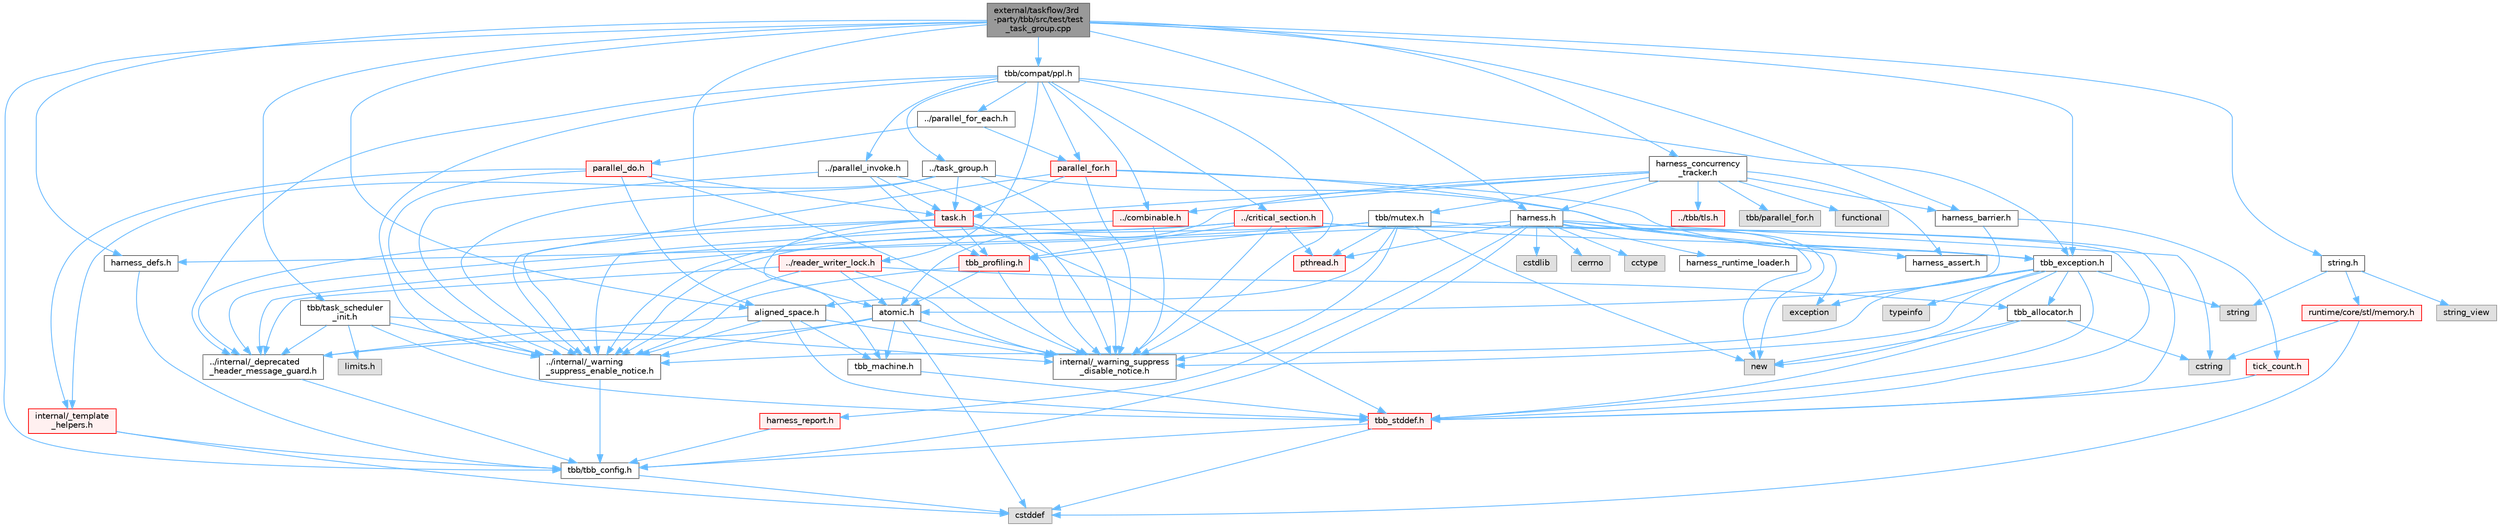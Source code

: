 digraph "external/taskflow/3rd-party/tbb/src/test/test_task_group.cpp"
{
 // LATEX_PDF_SIZE
  bgcolor="transparent";
  edge [fontname=Helvetica,fontsize=10,labelfontname=Helvetica,labelfontsize=10];
  node [fontname=Helvetica,fontsize=10,shape=box,height=0.2,width=0.4];
  Node1 [id="Node000001",label="external/taskflow/3rd\l-party/tbb/src/test/test\l_task_group.cpp",height=0.2,width=0.4,color="gray40", fillcolor="grey60", style="filled", fontcolor="black",tooltip=" "];
  Node1 -> Node2 [id="edge1_Node000001_Node000002",color="steelblue1",style="solid",tooltip=" "];
  Node2 [id="Node000002",label="harness_defs.h",height=0.2,width=0.4,color="grey40", fillcolor="white", style="filled",URL="$harness__defs_8h.html",tooltip=" "];
  Node2 -> Node3 [id="edge2_Node000002_Node000003",color="steelblue1",style="solid",tooltip=" "];
  Node3 [id="Node000003",label="tbb/tbb_config.h",height=0.2,width=0.4,color="grey40", fillcolor="white", style="filled",URL="$tbb__config_8h.html",tooltip=" "];
  Node3 -> Node4 [id="edge3_Node000003_Node000004",color="steelblue1",style="solid",tooltip=" "];
  Node4 [id="Node000004",label="cstddef",height=0.2,width=0.4,color="grey60", fillcolor="#E0E0E0", style="filled",tooltip=" "];
  Node1 -> Node3 [id="edge4_Node000001_Node000003",color="steelblue1",style="solid",tooltip=" "];
  Node1 -> Node5 [id="edge5_Node000001_Node000005",color="steelblue1",style="solid",tooltip=" "];
  Node5 [id="Node000005",label="tbb/compat/ppl.h",height=0.2,width=0.4,color="grey40", fillcolor="white", style="filled",URL="$ppl_8h.html",tooltip=" "];
  Node5 -> Node6 [id="edge6_Node000005_Node000006",color="steelblue1",style="solid",tooltip=" "];
  Node6 [id="Node000006",label="../internal/_deprecated\l_header_message_guard.h",height=0.2,width=0.4,color="grey40", fillcolor="white", style="filled",URL="$__deprecated__header__message__guard_8h.html",tooltip=" "];
  Node6 -> Node3 [id="edge7_Node000006_Node000003",color="steelblue1",style="solid",tooltip=" "];
  Node5 -> Node7 [id="edge8_Node000005_Node000007",color="steelblue1",style="solid",tooltip=" "];
  Node7 [id="Node000007",label="../internal/_warning\l_suppress_enable_notice.h",height=0.2,width=0.4,color="grey40", fillcolor="white", style="filled",URL="$__warning__suppress__enable__notice_8h.html",tooltip=" "];
  Node7 -> Node3 [id="edge9_Node000007_Node000003",color="steelblue1",style="solid",tooltip=" "];
  Node5 -> Node8 [id="edge10_Node000005_Node000008",color="steelblue1",style="solid",tooltip=" "];
  Node8 [id="Node000008",label="../task_group.h",height=0.2,width=0.4,color="grey40", fillcolor="white", style="filled",URL="$task__group_8h.html",tooltip=" "];
  Node8 -> Node7 [id="edge11_Node000008_Node000007",color="steelblue1",style="solid",tooltip=" "];
  Node8 -> Node9 [id="edge12_Node000008_Node000009",color="steelblue1",style="solid",tooltip=" "];
  Node9 [id="Node000009",label="task.h",height=0.2,width=0.4,color="red", fillcolor="#FFF0F0", style="filled",URL="$task_8h.html",tooltip=" "];
  Node9 -> Node6 [id="edge13_Node000009_Node000006",color="steelblue1",style="solid",tooltip=" "];
  Node9 -> Node7 [id="edge14_Node000009_Node000007",color="steelblue1",style="solid",tooltip=" "];
  Node9 -> Node10 [id="edge15_Node000009_Node000010",color="steelblue1",style="solid",tooltip=" "];
  Node10 [id="Node000010",label="tbb_stddef.h",height=0.2,width=0.4,color="red", fillcolor="#FFF0F0", style="filled",URL="$tbb__stddef_8h.html",tooltip=" "];
  Node10 -> Node3 [id="edge16_Node000010_Node000003",color="steelblue1",style="solid",tooltip=" "];
  Node10 -> Node4 [id="edge17_Node000010_Node000004",color="steelblue1",style="solid",tooltip=" "];
  Node9 -> Node12 [id="edge18_Node000009_Node000012",color="steelblue1",style="solid",tooltip=" "];
  Node12 [id="Node000012",label="tbb_machine.h",height=0.2,width=0.4,color="grey40", fillcolor="white", style="filled",URL="$tbb__machine_8h.html",tooltip=" "];
  Node12 -> Node10 [id="edge19_Node000012_Node000010",color="steelblue1",style="solid",tooltip=" "];
  Node9 -> Node13 [id="edge20_Node000009_Node000013",color="steelblue1",style="solid",tooltip=" "];
  Node13 [id="Node000013",label="tbb_profiling.h",height=0.2,width=0.4,color="red", fillcolor="#FFF0F0", style="filled",URL="$tbb__profiling_8h.html",tooltip=" "];
  Node13 -> Node7 [id="edge21_Node000013_Node000007",color="steelblue1",style="solid",tooltip=" "];
  Node13 -> Node15 [id="edge22_Node000013_Node000015",color="steelblue1",style="solid",tooltip=" "];
  Node15 [id="Node000015",label="atomic.h",height=0.2,width=0.4,color="grey40", fillcolor="white", style="filled",URL="$external_2taskflow_23rd-party_2tbb_2include_2tbb_2atomic_8h.html",tooltip=" "];
  Node15 -> Node6 [id="edge23_Node000015_Node000006",color="steelblue1",style="solid",tooltip=" "];
  Node15 -> Node7 [id="edge24_Node000015_Node000007",color="steelblue1",style="solid",tooltip=" "];
  Node15 -> Node4 [id="edge25_Node000015_Node000004",color="steelblue1",style="solid",tooltip=" "];
  Node15 -> Node12 [id="edge26_Node000015_Node000012",color="steelblue1",style="solid",tooltip=" "];
  Node15 -> Node16 [id="edge27_Node000015_Node000016",color="steelblue1",style="solid",tooltip=" "];
  Node16 [id="Node000016",label="internal/_warning_suppress\l_disable_notice.h",height=0.2,width=0.4,color="grey40", fillcolor="white", style="filled",URL="$__warning__suppress__disable__notice_8h.html",tooltip=" "];
  Node13 -> Node16 [id="edge28_Node000013_Node000016",color="steelblue1",style="solid",tooltip=" "];
  Node9 -> Node16 [id="edge29_Node000009_Node000016",color="steelblue1",style="solid",tooltip=" "];
  Node8 -> Node18 [id="edge30_Node000008_Node000018",color="steelblue1",style="solid",tooltip=" "];
  Node18 [id="Node000018",label="tbb_exception.h",height=0.2,width=0.4,color="grey40", fillcolor="white", style="filled",URL="$tbb__exception_8h.html",tooltip=" "];
  Node18 -> Node7 [id="edge31_Node000018_Node000007",color="steelblue1",style="solid",tooltip=" "];
  Node18 -> Node10 [id="edge32_Node000018_Node000010",color="steelblue1",style="solid",tooltip=" "];
  Node18 -> Node19 [id="edge33_Node000018_Node000019",color="steelblue1",style="solid",tooltip=" "];
  Node19 [id="Node000019",label="exception",height=0.2,width=0.4,color="grey60", fillcolor="#E0E0E0", style="filled",tooltip=" "];
  Node18 -> Node20 [id="edge34_Node000018_Node000020",color="steelblue1",style="solid",tooltip=" "];
  Node20 [id="Node000020",label="new",height=0.2,width=0.4,color="grey60", fillcolor="#E0E0E0", style="filled",tooltip=" "];
  Node18 -> Node21 [id="edge35_Node000018_Node000021",color="steelblue1",style="solid",tooltip=" "];
  Node21 [id="Node000021",label="string",height=0.2,width=0.4,color="grey60", fillcolor="#E0E0E0", style="filled",tooltip=" "];
  Node18 -> Node22 [id="edge36_Node000018_Node000022",color="steelblue1",style="solid",tooltip=" "];
  Node22 [id="Node000022",label="tbb_allocator.h",height=0.2,width=0.4,color="grey40", fillcolor="white", style="filled",URL="$tbb__allocator_8h.html",tooltip=" "];
  Node22 -> Node10 [id="edge37_Node000022_Node000010",color="steelblue1",style="solid",tooltip=" "];
  Node22 -> Node20 [id="edge38_Node000022_Node000020",color="steelblue1",style="solid",tooltip=" "];
  Node22 -> Node23 [id="edge39_Node000022_Node000023",color="steelblue1",style="solid",tooltip=" "];
  Node23 [id="Node000023",label="cstring",height=0.2,width=0.4,color="grey60", fillcolor="#E0E0E0", style="filled",tooltip=" "];
  Node18 -> Node24 [id="edge40_Node000018_Node000024",color="steelblue1",style="solid",tooltip=" "];
  Node24 [id="Node000024",label="typeinfo",height=0.2,width=0.4,color="grey60", fillcolor="#E0E0E0", style="filled",tooltip=" "];
  Node18 -> Node16 [id="edge41_Node000018_Node000016",color="steelblue1",style="solid",tooltip=" "];
  Node8 -> Node25 [id="edge42_Node000008_Node000025",color="steelblue1",style="solid",tooltip=" "];
  Node25 [id="Node000025",label="internal/_template\l_helpers.h",height=0.2,width=0.4,color="red", fillcolor="#FFF0F0", style="filled",URL="$__template__helpers_8h.html",tooltip=" "];
  Node25 -> Node4 [id="edge43_Node000025_Node000004",color="steelblue1",style="solid",tooltip=" "];
  Node25 -> Node3 [id="edge44_Node000025_Node000003",color="steelblue1",style="solid",tooltip=" "];
  Node8 -> Node16 [id="edge45_Node000008_Node000016",color="steelblue1",style="solid",tooltip=" "];
  Node5 -> Node27 [id="edge46_Node000005_Node000027",color="steelblue1",style="solid",tooltip=" "];
  Node27 [id="Node000027",label="../parallel_invoke.h",height=0.2,width=0.4,color="grey40", fillcolor="white", style="filled",URL="$parallel__invoke_8h.html",tooltip=" "];
  Node27 -> Node7 [id="edge47_Node000027_Node000007",color="steelblue1",style="solid",tooltip=" "];
  Node27 -> Node9 [id="edge48_Node000027_Node000009",color="steelblue1",style="solid",tooltip=" "];
  Node27 -> Node13 [id="edge49_Node000027_Node000013",color="steelblue1",style="solid",tooltip=" "];
  Node27 -> Node16 [id="edge50_Node000027_Node000016",color="steelblue1",style="solid",tooltip=" "];
  Node5 -> Node28 [id="edge51_Node000005_Node000028",color="steelblue1",style="solid",tooltip=" "];
  Node28 [id="Node000028",label="../parallel_for_each.h",height=0.2,width=0.4,color="grey40", fillcolor="white", style="filled",URL="$parallel__for__each_8h.html",tooltip=" "];
  Node28 -> Node29 [id="edge52_Node000028_Node000029",color="steelblue1",style="solid",tooltip=" "];
  Node29 [id="Node000029",label="parallel_do.h",height=0.2,width=0.4,color="red", fillcolor="#FFF0F0", style="filled",URL="$parallel__do_8h.html",tooltip=" "];
  Node29 -> Node7 [id="edge53_Node000029_Node000007",color="steelblue1",style="solid",tooltip=" "];
  Node29 -> Node25 [id="edge54_Node000029_Node000025",color="steelblue1",style="solid",tooltip=" "];
  Node29 -> Node9 [id="edge55_Node000029_Node000009",color="steelblue1",style="solid",tooltip=" "];
  Node29 -> Node31 [id="edge56_Node000029_Node000031",color="steelblue1",style="solid",tooltip=" "];
  Node31 [id="Node000031",label="aligned_space.h",height=0.2,width=0.4,color="grey40", fillcolor="white", style="filled",URL="$aligned__space_8h.html",tooltip=" "];
  Node31 -> Node6 [id="edge57_Node000031_Node000006",color="steelblue1",style="solid",tooltip=" "];
  Node31 -> Node7 [id="edge58_Node000031_Node000007",color="steelblue1",style="solid",tooltip=" "];
  Node31 -> Node10 [id="edge59_Node000031_Node000010",color="steelblue1",style="solid",tooltip=" "];
  Node31 -> Node12 [id="edge60_Node000031_Node000012",color="steelblue1",style="solid",tooltip=" "];
  Node31 -> Node16 [id="edge61_Node000031_Node000016",color="steelblue1",style="solid",tooltip=" "];
  Node29 -> Node16 [id="edge62_Node000029_Node000016",color="steelblue1",style="solid",tooltip=" "];
  Node28 -> Node33 [id="edge63_Node000028_Node000033",color="steelblue1",style="solid",tooltip=" "];
  Node33 [id="Node000033",label="parallel_for.h",height=0.2,width=0.4,color="red", fillcolor="#FFF0F0", style="filled",URL="$tbb_2parallel__for_8h.html",tooltip=" "];
  Node33 -> Node7 [id="edge64_Node000033_Node000007",color="steelblue1",style="solid",tooltip=" "];
  Node33 -> Node20 [id="edge65_Node000033_Node000020",color="steelblue1",style="solid",tooltip=" "];
  Node33 -> Node9 [id="edge66_Node000033_Node000009",color="steelblue1",style="solid",tooltip=" "];
  Node33 -> Node18 [id="edge67_Node000033_Node000018",color="steelblue1",style="solid",tooltip=" "];
  Node33 -> Node16 [id="edge68_Node000033_Node000016",color="steelblue1",style="solid",tooltip=" "];
  Node5 -> Node33 [id="edge69_Node000005_Node000033",color="steelblue1",style="solid",tooltip=" "];
  Node5 -> Node18 [id="edge70_Node000005_Node000018",color="steelblue1",style="solid",tooltip=" "];
  Node5 -> Node38 [id="edge71_Node000005_Node000038",color="steelblue1",style="solid",tooltip=" "];
  Node38 [id="Node000038",label="../critical_section.h",height=0.2,width=0.4,color="red", fillcolor="#FFF0F0", style="filled",URL="$critical__section_8h.html",tooltip=" "];
  Node38 -> Node6 [id="edge72_Node000038_Node000006",color="steelblue1",style="solid",tooltip=" "];
  Node38 -> Node7 [id="edge73_Node000038_Node000007",color="steelblue1",style="solid",tooltip=" "];
  Node38 -> Node39 [id="edge74_Node000038_Node000039",color="steelblue1",style="solid",tooltip=" "];
  Node39 [id="Node000039",label="pthread.h",height=0.2,width=0.4,color="red", fillcolor="#FFF0F0", style="filled",URL="$pthread_8h.html",tooltip=" "];
  Node38 -> Node10 [id="edge75_Node000038_Node000010",color="steelblue1",style="solid",tooltip=" "];
  Node38 -> Node18 [id="edge76_Node000038_Node000018",color="steelblue1",style="solid",tooltip=" "];
  Node38 -> Node13 [id="edge77_Node000038_Node000013",color="steelblue1",style="solid",tooltip=" "];
  Node38 -> Node16 [id="edge78_Node000038_Node000016",color="steelblue1",style="solid",tooltip=" "];
  Node5 -> Node89 [id="edge79_Node000005_Node000089",color="steelblue1",style="solid",tooltip=" "];
  Node89 [id="Node000089",label="../reader_writer_lock.h",height=0.2,width=0.4,color="red", fillcolor="#FFF0F0", style="filled",URL="$reader__writer__lock_8h.html",tooltip=" "];
  Node89 -> Node6 [id="edge80_Node000089_Node000006",color="steelblue1",style="solid",tooltip=" "];
  Node89 -> Node7 [id="edge81_Node000089_Node000007",color="steelblue1",style="solid",tooltip=" "];
  Node89 -> Node22 [id="edge82_Node000089_Node000022",color="steelblue1",style="solid",tooltip=" "];
  Node89 -> Node15 [id="edge83_Node000089_Node000015",color="steelblue1",style="solid",tooltip=" "];
  Node89 -> Node16 [id="edge84_Node000089_Node000016",color="steelblue1",style="solid",tooltip=" "];
  Node5 -> Node90 [id="edge85_Node000005_Node000090",color="steelblue1",style="solid",tooltip=" "];
  Node90 [id="Node000090",label="../combinable.h",height=0.2,width=0.4,color="red", fillcolor="#FFF0F0", style="filled",URL="$combinable_8h.html",tooltip=" "];
  Node90 -> Node7 [id="edge86_Node000090_Node000007",color="steelblue1",style="solid",tooltip=" "];
  Node90 -> Node16 [id="edge87_Node000090_Node000016",color="steelblue1",style="solid",tooltip=" "];
  Node5 -> Node16 [id="edge88_Node000005_Node000016",color="steelblue1",style="solid",tooltip=" "];
  Node1 -> Node236 [id="edge89_Node000001_Node000236",color="steelblue1",style="solid",tooltip=" "];
  Node236 [id="Node000236",label="tbb/task_scheduler\l_init.h",height=0.2,width=0.4,color="grey40", fillcolor="white", style="filled",URL="$task__scheduler__init_8h.html",tooltip=" "];
  Node236 -> Node6 [id="edge90_Node000236_Node000006",color="steelblue1",style="solid",tooltip=" "];
  Node236 -> Node7 [id="edge91_Node000236_Node000007",color="steelblue1",style="solid",tooltip=" "];
  Node236 -> Node10 [id="edge92_Node000236_Node000010",color="steelblue1",style="solid",tooltip=" "];
  Node236 -> Node115 [id="edge93_Node000236_Node000115",color="steelblue1",style="solid",tooltip=" "];
  Node115 [id="Node000115",label="limits.h",height=0.2,width=0.4,color="grey60", fillcolor="#E0E0E0", style="filled",tooltip=" "];
  Node236 -> Node16 [id="edge94_Node000236_Node000016",color="steelblue1",style="solid",tooltip=" "];
  Node1 -> Node15 [id="edge95_Node000001_Node000015",color="steelblue1",style="solid",tooltip=" "];
  Node1 -> Node31 [id="edge96_Node000001_Node000031",color="steelblue1",style="solid",tooltip=" "];
  Node1 -> Node237 [id="edge97_Node000001_Node000237",color="steelblue1",style="solid",tooltip=" "];
  Node237 [id="Node000237",label="harness.h",height=0.2,width=0.4,color="grey40", fillcolor="white", style="filled",URL="$harness_8h.html",tooltip=" "];
  Node237 -> Node3 [id="edge98_Node000237_Node000003",color="steelblue1",style="solid",tooltip=" "];
  Node237 -> Node2 [id="edge99_Node000237_Node000002",color="steelblue1",style="solid",tooltip=" "];
  Node237 -> Node74 [id="edge100_Node000237_Node000074",color="steelblue1",style="solid",tooltip=" "];
  Node74 [id="Node000074",label="cstdlib",height=0.2,width=0.4,color="grey60", fillcolor="#E0E0E0", style="filled",tooltip=" "];
  Node237 -> Node23 [id="edge101_Node000237_Node000023",color="steelblue1",style="solid",tooltip=" "];
  Node237 -> Node238 [id="edge102_Node000237_Node000238",color="steelblue1",style="solid",tooltip=" "];
  Node238 [id="Node000238",label="cerrno",height=0.2,width=0.4,color="grey60", fillcolor="#E0E0E0", style="filled",tooltip=" "];
  Node237 -> Node239 [id="edge103_Node000237_Node000239",color="steelblue1",style="solid",tooltip=" "];
  Node239 [id="Node000239",label="cctype",height=0.2,width=0.4,color="grey60", fillcolor="#E0E0E0", style="filled",tooltip=" "];
  Node237 -> Node20 [id="edge104_Node000237_Node000020",color="steelblue1",style="solid",tooltip=" "];
  Node237 -> Node39 [id="edge105_Node000237_Node000039",color="steelblue1",style="solid",tooltip=" "];
  Node237 -> Node240 [id="edge106_Node000237_Node000240",color="steelblue1",style="solid",tooltip=" "];
  Node240 [id="Node000240",label="harness_runtime_loader.h",height=0.2,width=0.4,color="grey40", fillcolor="white", style="filled",URL="$harness__runtime__loader_8h.html",tooltip=" "];
  Node237 -> Node241 [id="edge107_Node000237_Node000241",color="steelblue1",style="solid",tooltip=" "];
  Node241 [id="Node000241",label="harness_report.h",height=0.2,width=0.4,color="red", fillcolor="#FFF0F0", style="filled",URL="$harness__report_8h.html",tooltip=" "];
  Node241 -> Node3 [id="edge108_Node000241_Node000003",color="steelblue1",style="solid",tooltip=" "];
  Node237 -> Node19 [id="edge109_Node000237_Node000019",color="steelblue1",style="solid",tooltip=" "];
  Node237 -> Node244 [id="edge110_Node000237_Node000244",color="steelblue1",style="solid",tooltip=" "];
  Node244 [id="Node000244",label="harness_assert.h",height=0.2,width=0.4,color="grey40", fillcolor="white", style="filled",URL="$harness__assert_8h.html",tooltip=" "];
  Node1 -> Node245 [id="edge111_Node000001_Node000245",color="steelblue1",style="solid",tooltip=" "];
  Node245 [id="Node000245",label="harness_concurrency\l_tracker.h",height=0.2,width=0.4,color="grey40", fillcolor="white", style="filled",URL="$harness__concurrency__tracker_8h.html",tooltip=" "];
  Node245 -> Node244 [id="edge112_Node000245_Node000244",color="steelblue1",style="solid",tooltip=" "];
  Node245 -> Node246 [id="edge113_Node000245_Node000246",color="steelblue1",style="solid",tooltip=" "];
  Node246 [id="Node000246",label="harness_barrier.h",height=0.2,width=0.4,color="grey40", fillcolor="white", style="filled",URL="$harness__barrier_8h.html",tooltip=" "];
  Node246 -> Node15 [id="edge114_Node000246_Node000015",color="steelblue1",style="solid",tooltip=" "];
  Node246 -> Node86 [id="edge115_Node000246_Node000086",color="steelblue1",style="solid",tooltip=" "];
  Node86 [id="Node000086",label="tick_count.h",height=0.2,width=0.4,color="red", fillcolor="#FFF0F0", style="filled",URL="$tick__count_8h.html",tooltip=" "];
  Node86 -> Node10 [id="edge116_Node000086_Node000010",color="steelblue1",style="solid",tooltip=" "];
  Node245 -> Node15 [id="edge117_Node000245_Node000015",color="steelblue1",style="solid",tooltip=" "];
  Node245 -> Node247 [id="edge118_Node000245_Node000247",color="steelblue1",style="solid",tooltip=" "];
  Node247 [id="Node000247",label="../tbb/tls.h",height=0.2,width=0.4,color="red", fillcolor="#FFF0F0", style="filled",URL="$tls_8h.html",tooltip=" "];
  Node245 -> Node249 [id="edge119_Node000245_Node000249",color="steelblue1",style="solid",tooltip=" "];
  Node249 [id="Node000249",label="tbb/mutex.h",height=0.2,width=0.4,color="grey40", fillcolor="white", style="filled",URL="$mutex_8h.html",tooltip=" "];
  Node249 -> Node6 [id="edge120_Node000249_Node000006",color="steelblue1",style="solid",tooltip=" "];
  Node249 -> Node7 [id="edge121_Node000249_Node000007",color="steelblue1",style="solid",tooltip=" "];
  Node249 -> Node39 [id="edge122_Node000249_Node000039",color="steelblue1",style="solid",tooltip=" "];
  Node249 -> Node20 [id="edge123_Node000249_Node000020",color="steelblue1",style="solid",tooltip=" "];
  Node249 -> Node31 [id="edge124_Node000249_Node000031",color="steelblue1",style="solid",tooltip=" "];
  Node249 -> Node10 [id="edge125_Node000249_Node000010",color="steelblue1",style="solid",tooltip=" "];
  Node249 -> Node13 [id="edge126_Node000249_Node000013",color="steelblue1",style="solid",tooltip=" "];
  Node249 -> Node16 [id="edge127_Node000249_Node000016",color="steelblue1",style="solid",tooltip=" "];
  Node245 -> Node9 [id="edge128_Node000245_Node000009",color="steelblue1",style="solid",tooltip=" "];
  Node245 -> Node90 [id="edge129_Node000245_Node000090",color="steelblue1",style="solid",tooltip=" "];
  Node245 -> Node250 [id="edge130_Node000245_Node000250",color="steelblue1",style="solid",tooltip=" "];
  Node250 [id="Node000250",label="tbb/parallel_for.h",height=0.2,width=0.4,color="grey60", fillcolor="#E0E0E0", style="filled",tooltip=" "];
  Node245 -> Node251 [id="edge131_Node000245_Node000251",color="steelblue1",style="solid",tooltip=" "];
  Node251 [id="Node000251",label="functional",height=0.2,width=0.4,color="grey60", fillcolor="#E0E0E0", style="filled",tooltip=" "];
  Node245 -> Node237 [id="edge132_Node000245_Node000237",color="steelblue1",style="solid",tooltip=" "];
  Node1 -> Node246 [id="edge133_Node000001_Node000246",color="steelblue1",style="solid",tooltip=" "];
  Node1 -> Node18 [id="edge134_Node000001_Node000018",color="steelblue1",style="solid",tooltip=" "];
  Node1 -> Node97 [id="edge135_Node000001_Node000097",color="steelblue1",style="solid",tooltip=" "];
  Node97 [id="Node000097",label="string.h",height=0.2,width=0.4,color="grey40", fillcolor="white", style="filled",URL="$string_8h.html",tooltip=" "];
  Node97 -> Node21 [id="edge136_Node000097_Node000021",color="steelblue1",style="solid",tooltip=" "];
  Node97 -> Node98 [id="edge137_Node000097_Node000098",color="steelblue1",style="solid",tooltip=" "];
  Node98 [id="Node000098",label="string_view",height=0.2,width=0.4,color="grey60", fillcolor="#E0E0E0", style="filled",tooltip=" "];
  Node97 -> Node99 [id="edge138_Node000097_Node000099",color="steelblue1",style="solid",tooltip=" "];
  Node99 [id="Node000099",label="runtime/core/stl/memory.h",height=0.2,width=0.4,color="red", fillcolor="#FFF0F0", style="filled",URL="$runtime_2core_2stl_2memory_8h.html",tooltip=" "];
  Node99 -> Node4 [id="edge139_Node000099_Node000004",color="steelblue1",style="solid",tooltip=" "];
  Node99 -> Node23 [id="edge140_Node000099_Node000023",color="steelblue1",style="solid",tooltip=" "];
}
